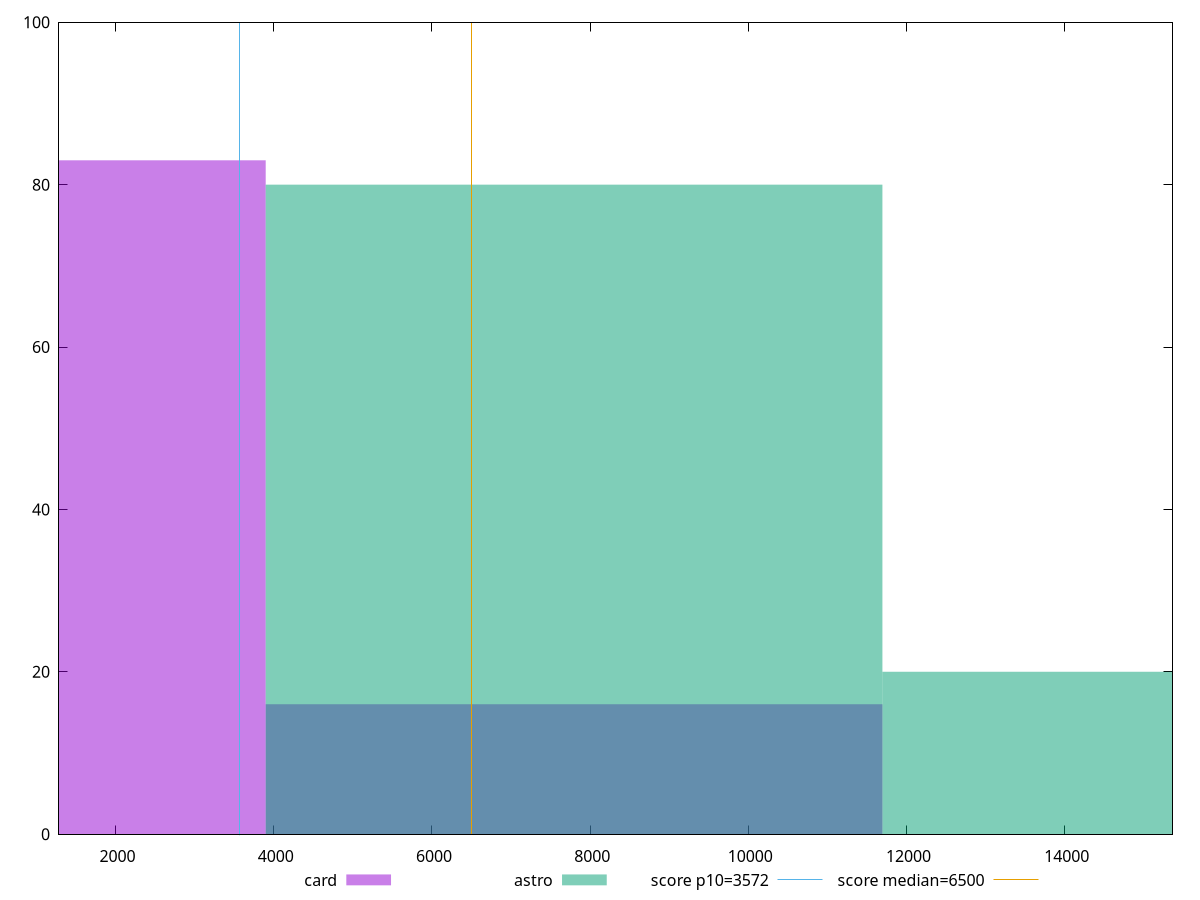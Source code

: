 reset

$card <<EOF
0 83
7796.438880332125 16
EOF

$astro <<EOF
7796.438880332125 80
15592.87776066425 20
EOF

set key outside below
set boxwidth 7796.438880332125
set xrange [1285.1309999999999:15361.995000000003]
set yrange [0:100]
set trange [0:100]
set style fill transparent solid 0.5 noborder

set parametric
set terminal svg size 640, 500 enhanced background rgb 'white'
set output "reports/report_00027_2021-02-24T12-40-31.850Z/first-cpu-idle/comparison/histogram/2_vs_3.svg"

plot $card title "card" with boxes, \
     $astro title "astro" with boxes, \
     3572,t title "score p10=3572", \
     6500,t title "score median=6500"

reset
